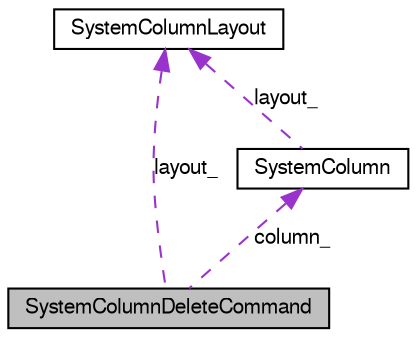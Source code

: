 digraph G
{
  bgcolor="transparent";
  edge [fontname="FreeSans",fontsize=10,labelfontname="FreeSans",labelfontsize=10];
  node [fontname="FreeSans",fontsize=10,shape=record];
  Node1 [label="SystemColumnDeleteCommand",height=0.2,width=0.4,color="black", fillcolor="grey75", style="filled" fontcolor="black"];
  Node2 -> Node1 [dir=back,color="darkorchid3",fontsize=10,style="dashed",label="layout_",fontname="FreeSans"];
  Node2 [label="SystemColumnLayout",height=0.2,width=0.4,color="black",URL="$class_system_column_layout.html",tooltip="SystemColumnLayout class."];
  Node3 -> Node1 [dir=back,color="darkorchid3",fontsize=10,style="dashed",label="column_",fontname="FreeSans"];
  Node3 [label="SystemColumn",height=0.2,width=0.4,color="black",URL="$class_system_column.html",tooltip="SystemColumn class."];
  Node2 -> Node3 [dir=back,color="darkorchid3",fontsize=10,style="dashed",label="layout_",fontname="FreeSans"];
}

